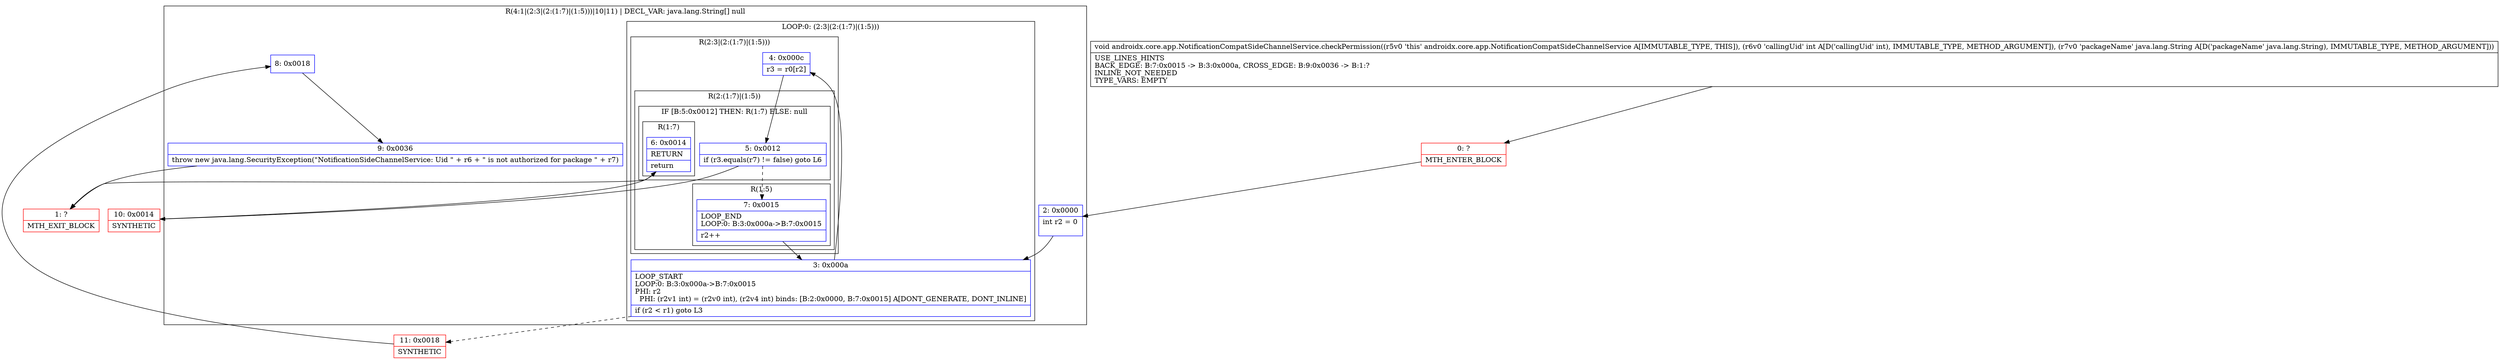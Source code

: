 digraph "CFG forandroidx.core.app.NotificationCompatSideChannelService.checkPermission(ILjava\/lang\/String;)V" {
subgraph cluster_Region_77312588 {
label = "R(4:1|(2:3|(2:(1:7)|(1:5)))|10|11) | DECL_VAR: java.lang.String[] null\l";
node [shape=record,color=blue];
Node_2 [shape=record,label="{2\:\ 0x0000|int r2 = 0\l\l}"];
subgraph cluster_LoopRegion_2035343808 {
label = "LOOP:0: (2:3|(2:(1:7)|(1:5)))";
node [shape=record,color=blue];
Node_3 [shape=record,label="{3\:\ 0x000a|LOOP_START\lLOOP:0: B:3:0x000a\-\>B:7:0x0015\lPHI: r2 \l  PHI: (r2v1 int) = (r2v0 int), (r2v4 int) binds: [B:2:0x0000, B:7:0x0015] A[DONT_GENERATE, DONT_INLINE]\l|if (r2 \< r1) goto L3\l}"];
subgraph cluster_Region_471326072 {
label = "R(2:3|(2:(1:7)|(1:5)))";
node [shape=record,color=blue];
Node_4 [shape=record,label="{4\:\ 0x000c|r3 = r0[r2]\l}"];
subgraph cluster_Region_1620407099 {
label = "R(2:(1:7)|(1:5))";
node [shape=record,color=blue];
subgraph cluster_IfRegion_521695808 {
label = "IF [B:5:0x0012] THEN: R(1:7) ELSE: null";
node [shape=record,color=blue];
Node_5 [shape=record,label="{5\:\ 0x0012|if (r3.equals(r7) != false) goto L6\l}"];
subgraph cluster_Region_296264660 {
label = "R(1:7)";
node [shape=record,color=blue];
Node_6 [shape=record,label="{6\:\ 0x0014|RETURN\l|return\l}"];
}
}
subgraph cluster_Region_817558818 {
label = "R(1:5)";
node [shape=record,color=blue];
Node_7 [shape=record,label="{7\:\ 0x0015|LOOP_END\lLOOP:0: B:3:0x000a\-\>B:7:0x0015\l|r2++\l}"];
}
}
}
}
Node_8 [shape=record,label="{8\:\ 0x0018}"];
Node_9 [shape=record,label="{9\:\ 0x0036|throw new java.lang.SecurityException(\"NotificationSideChannelService: Uid \" + r6 + \" is not authorized for package \" + r7)\l}"];
}
Node_0 [shape=record,color=red,label="{0\:\ ?|MTH_ENTER_BLOCK\l}"];
Node_10 [shape=record,color=red,label="{10\:\ 0x0014|SYNTHETIC\l}"];
Node_1 [shape=record,color=red,label="{1\:\ ?|MTH_EXIT_BLOCK\l}"];
Node_11 [shape=record,color=red,label="{11\:\ 0x0018|SYNTHETIC\l}"];
MethodNode[shape=record,label="{void androidx.core.app.NotificationCompatSideChannelService.checkPermission((r5v0 'this' androidx.core.app.NotificationCompatSideChannelService A[IMMUTABLE_TYPE, THIS]), (r6v0 'callingUid' int A[D('callingUid' int), IMMUTABLE_TYPE, METHOD_ARGUMENT]), (r7v0 'packageName' java.lang.String A[D('packageName' java.lang.String), IMMUTABLE_TYPE, METHOD_ARGUMENT]))  | USE_LINES_HINTS\lBACK_EDGE: B:7:0x0015 \-\> B:3:0x000a, CROSS_EDGE: B:9:0x0036 \-\> B:1:?\lINLINE_NOT_NEEDED\lTYPE_VARS: EMPTY\l}"];
MethodNode -> Node_0;Node_2 -> Node_3;
Node_3 -> Node_4;
Node_3 -> Node_11[style=dashed];
Node_4 -> Node_5;
Node_5 -> Node_7[style=dashed];
Node_5 -> Node_10;
Node_6 -> Node_1;
Node_7 -> Node_3;
Node_8 -> Node_9;
Node_9 -> Node_1;
Node_0 -> Node_2;
Node_10 -> Node_6;
Node_11 -> Node_8;
}

